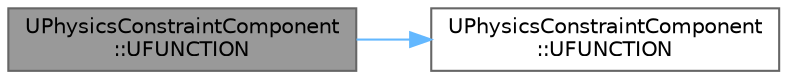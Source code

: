 digraph "UPhysicsConstraintComponent::UFUNCTION"
{
 // INTERACTIVE_SVG=YES
 // LATEX_PDF_SIZE
  bgcolor="transparent";
  edge [fontname=Helvetica,fontsize=10,labelfontname=Helvetica,labelfontsize=10];
  node [fontname=Helvetica,fontsize=10,shape=box,height=0.2,width=0.4];
  rankdir="LR";
  Node1 [id="Node000001",label="UPhysicsConstraintComponent\l::UFUNCTION",height=0.2,width=0.4,color="gray40", fillcolor="grey60", style="filled", fontcolor="black",tooltip="Sets the LinearZ Motion Type."];
  Node1 -> Node2 [id="edge1_Node000001_Node000002",color="steelblue1",style="solid",tooltip=" "];
  Node2 [id="Node000002",label="UPhysicsConstraintComponent\l::UFUNCTION",height=0.2,width=0.4,color="grey40", fillcolor="white", style="filled",URL="$db/df7/classUPhysicsConstraintComponent.html#a4c5cb63463a6b45267aaa6e1fd7cd723",tooltip="Directly specify component to connect."];
}
